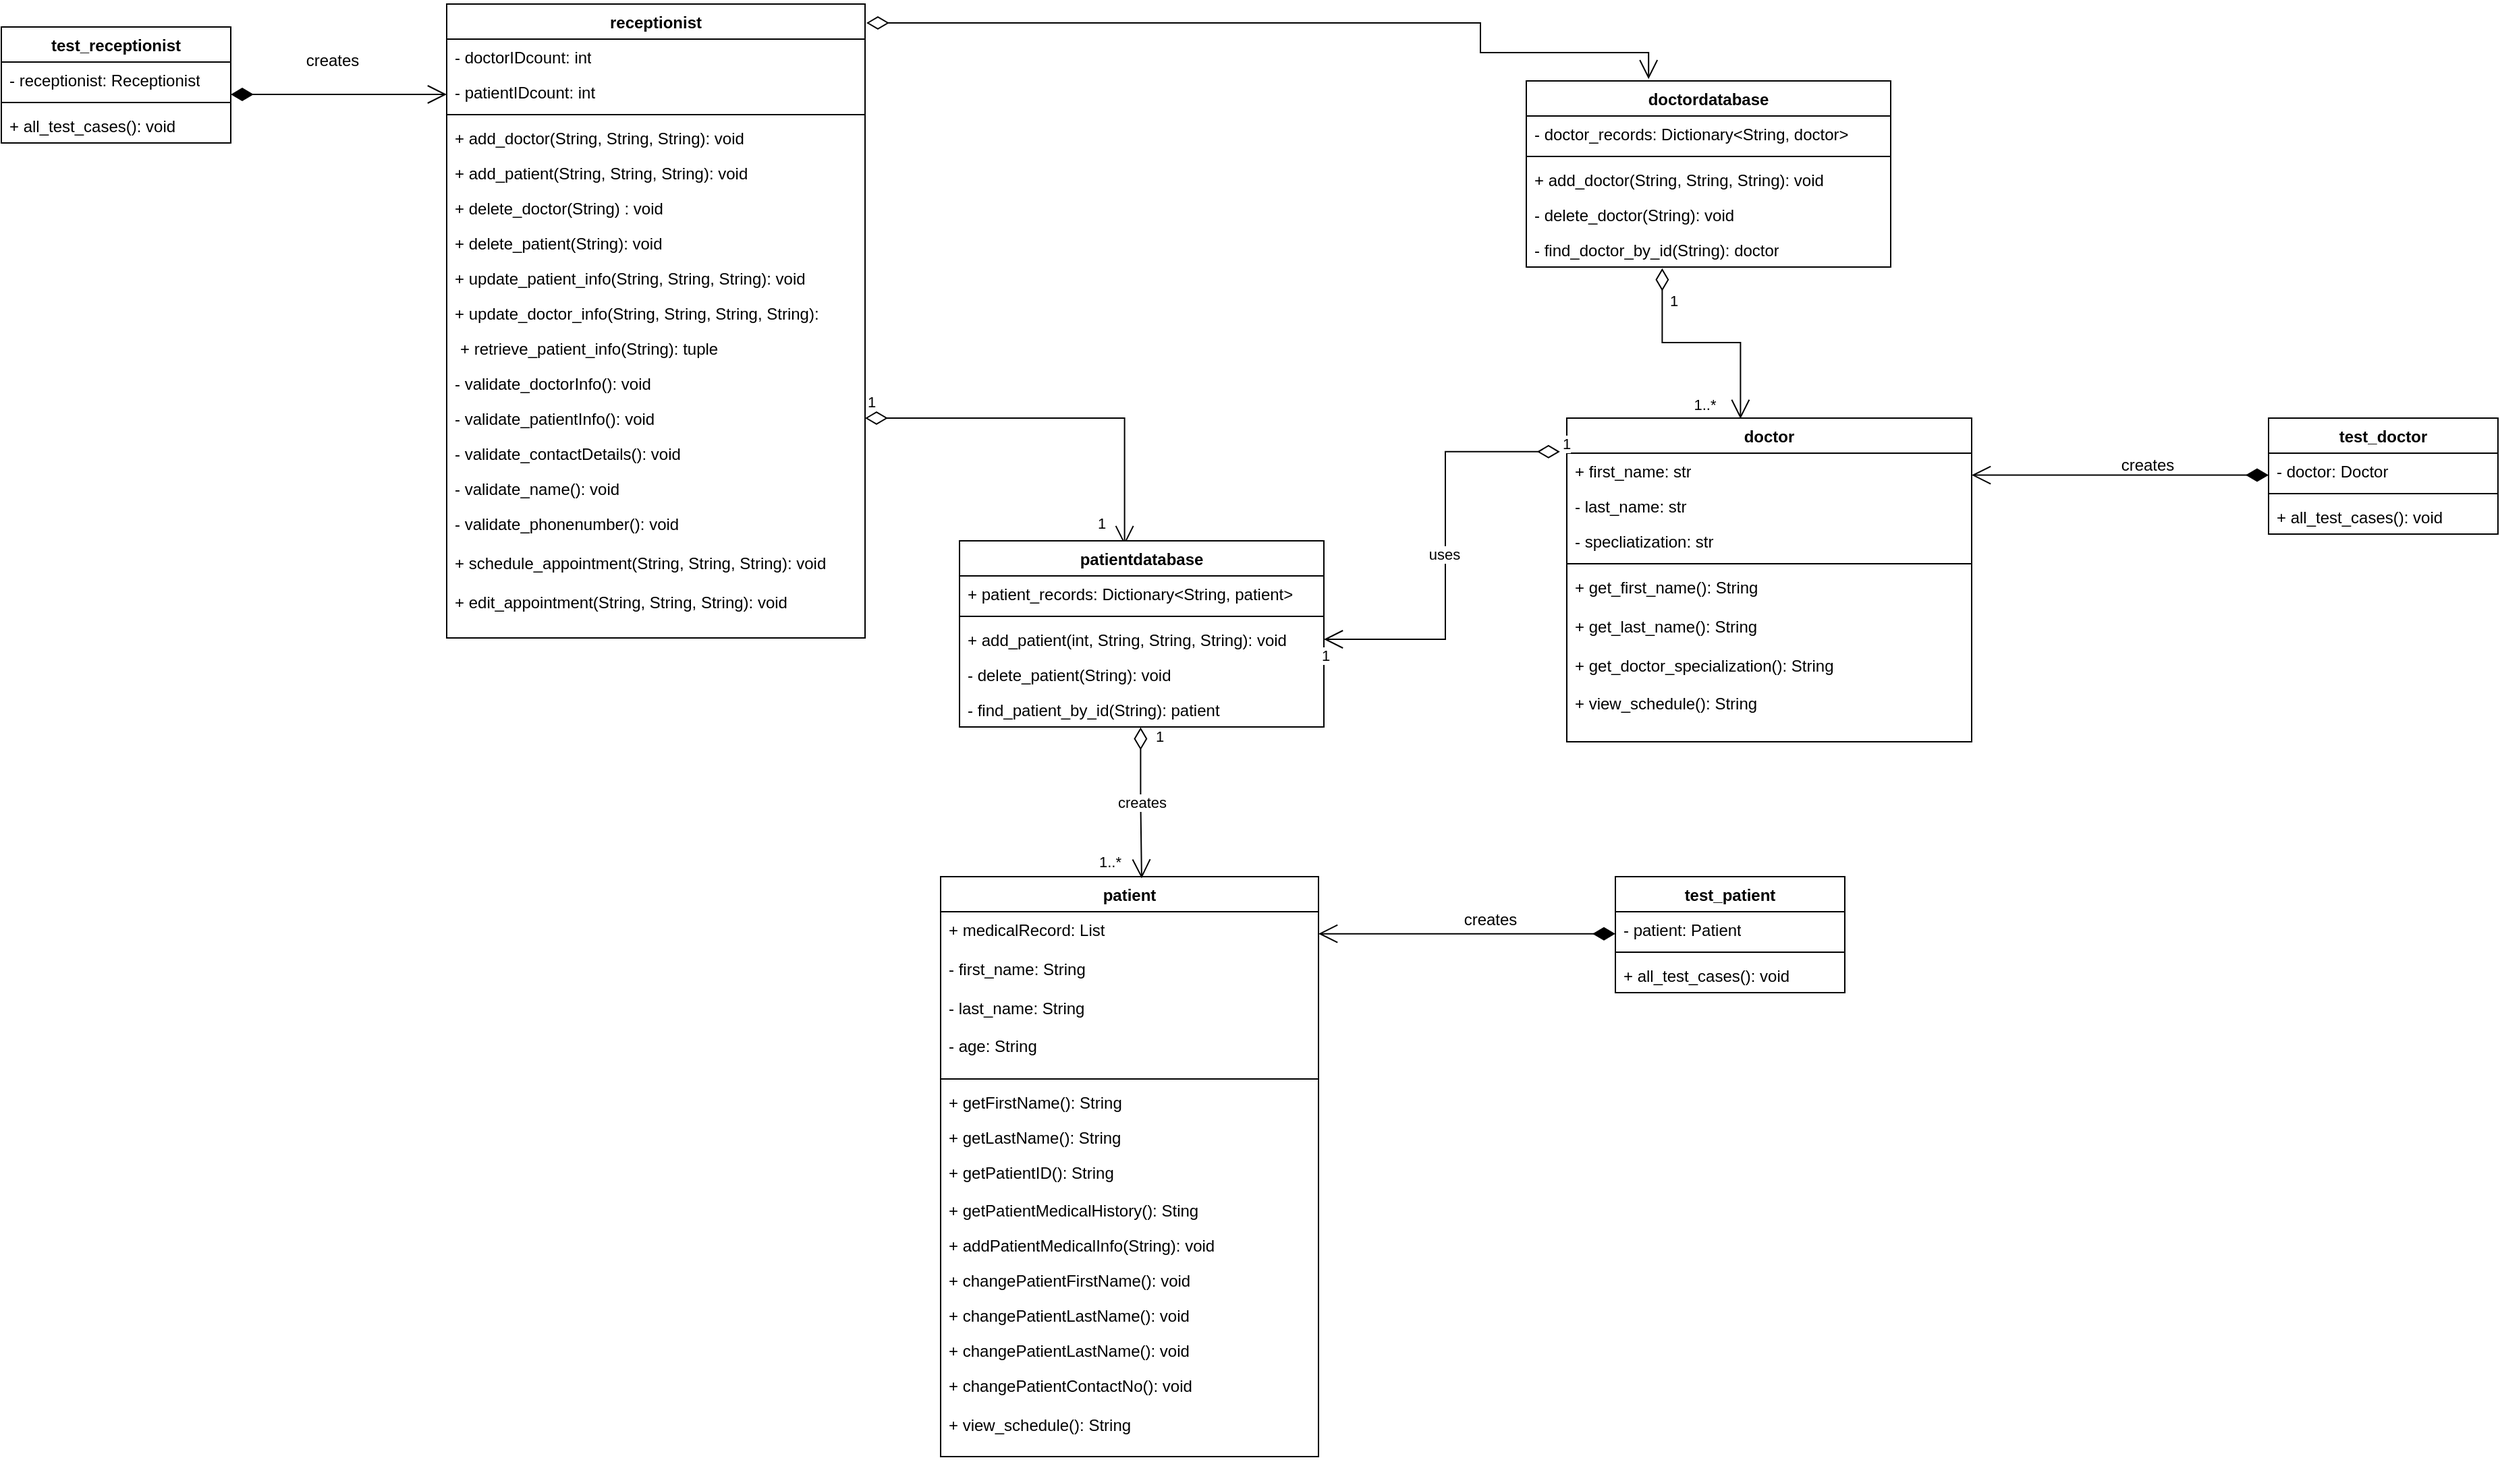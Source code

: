<mxfile version="27.0.9">
  <diagram name="Page-1" id="L9kJD7--zcq1lkAX0St9">
    <mxGraphModel dx="4384" dy="1497" grid="1" gridSize="10" guides="1" tooltips="1" connect="1" arrows="1" fold="1" page="1" pageScale="1" pageWidth="827" pageHeight="1169" math="0" shadow="0">
      <root>
        <mxCell id="0" />
        <mxCell id="1" parent="0" />
        <mxCell id="H0q9jBXqO-1l2zZ2MF_L-1" value="patient" style="swimlane;fontStyle=1;align=center;verticalAlign=top;childLayout=stackLayout;horizontal=1;startSize=26;horizontalStack=0;resizeParent=1;resizeParentMax=0;resizeLast=0;collapsible=1;marginBottom=0;whiteSpace=wrap;html=1;" parent="1" vertex="1">
          <mxGeometry x="296" y="670" width="280" height="430" as="geometry">
            <mxRectangle x="20" y="490" width="80" height="30" as="alternateBounds" />
          </mxGeometry>
        </mxCell>
        <mxCell id="H0q9jBXqO-1l2zZ2MF_L-2" value="+ medicalRecord: List&lt;div&gt;&lt;br&gt;&lt;div&gt;- first_name: String&lt;/div&gt;&lt;div&gt;&lt;br&gt;&lt;/div&gt;&lt;div&gt;- last_name: String&lt;/div&gt;&lt;div&gt;&lt;br&gt;&lt;/div&gt;&lt;div&gt;- age: String&lt;/div&gt;&lt;div&gt;&lt;br&gt;&lt;/div&gt;&lt;div&gt;- patient_ID: String&lt;/div&gt;&lt;/div&gt;" style="text;strokeColor=none;fillColor=none;align=left;verticalAlign=top;spacingLeft=4;spacingRight=4;overflow=hidden;rotatable=0;points=[[0,0.5],[1,0.5]];portConstraint=eastwest;whiteSpace=wrap;html=1;" parent="H0q9jBXqO-1l2zZ2MF_L-1" vertex="1">
          <mxGeometry y="26" width="280" height="120" as="geometry" />
        </mxCell>
        <mxCell id="H0q9jBXqO-1l2zZ2MF_L-3" value="" style="line;strokeWidth=1;fillColor=none;align=left;verticalAlign=middle;spacingTop=-1;spacingLeft=3;spacingRight=3;rotatable=0;labelPosition=right;points=[];portConstraint=eastwest;strokeColor=inherit;" parent="H0q9jBXqO-1l2zZ2MF_L-1" vertex="1">
          <mxGeometry y="146" width="280" height="8" as="geometry" />
        </mxCell>
        <mxCell id="H0q9jBXqO-1l2zZ2MF_L-4" value="+ getFirstName(): String" style="text;strokeColor=none;fillColor=none;align=left;verticalAlign=top;spacingLeft=4;spacingRight=4;overflow=hidden;rotatable=0;points=[[0,0.5],[1,0.5]];portConstraint=eastwest;whiteSpace=wrap;html=1;" parent="H0q9jBXqO-1l2zZ2MF_L-1" vertex="1">
          <mxGeometry y="154" width="280" height="26" as="geometry" />
        </mxCell>
        <mxCell id="H0q9jBXqO-1l2zZ2MF_L-5" value="+ getLastName(): String&lt;div&gt;&lt;br&gt;&lt;/div&gt;" style="text;strokeColor=none;fillColor=none;align=left;verticalAlign=top;spacingLeft=4;spacingRight=4;overflow=hidden;rotatable=0;points=[[0,0.5],[1,0.5]];portConstraint=eastwest;whiteSpace=wrap;html=1;" parent="H0q9jBXqO-1l2zZ2MF_L-1" vertex="1">
          <mxGeometry y="180" width="280" height="26" as="geometry" />
        </mxCell>
        <mxCell id="H0q9jBXqO-1l2zZ2MF_L-7" value="+ getPatientID(): String&lt;div&gt;&lt;br&gt;&lt;/div&gt;" style="text;strokeColor=none;fillColor=none;align=left;verticalAlign=top;spacingLeft=4;spacingRight=4;overflow=hidden;rotatable=0;points=[[0,0.5],[1,0.5]];portConstraint=eastwest;whiteSpace=wrap;html=1;" parent="H0q9jBXqO-1l2zZ2MF_L-1" vertex="1">
          <mxGeometry y="206" width="280" height="28" as="geometry" />
        </mxCell>
        <mxCell id="H0q9jBXqO-1l2zZ2MF_L-8" value="+ getPatientMedicalHistory(): Sting" style="text;strokeColor=none;fillColor=none;align=left;verticalAlign=top;spacingLeft=4;spacingRight=4;overflow=hidden;rotatable=0;points=[[0,0.5],[1,0.5]];portConstraint=eastwest;whiteSpace=wrap;html=1;" parent="H0q9jBXqO-1l2zZ2MF_L-1" vertex="1">
          <mxGeometry y="234" width="280" height="26" as="geometry" />
        </mxCell>
        <mxCell id="H0q9jBXqO-1l2zZ2MF_L-11" value="+ addPatientMedicalInfo(String): void" style="text;strokeColor=none;fillColor=none;align=left;verticalAlign=top;spacingLeft=4;spacingRight=4;overflow=hidden;rotatable=0;points=[[0,0.5],[1,0.5]];portConstraint=eastwest;whiteSpace=wrap;html=1;" parent="H0q9jBXqO-1l2zZ2MF_L-1" vertex="1">
          <mxGeometry y="260" width="280" height="26" as="geometry" />
        </mxCell>
        <mxCell id="H0q9jBXqO-1l2zZ2MF_L-12" value="+ changePatientFirstName(): void" style="text;strokeColor=none;fillColor=none;align=left;verticalAlign=top;spacingLeft=4;spacingRight=4;overflow=hidden;rotatable=0;points=[[0,0.5],[1,0.5]];portConstraint=eastwest;whiteSpace=wrap;html=1;" parent="H0q9jBXqO-1l2zZ2MF_L-1" vertex="1">
          <mxGeometry y="286" width="280" height="26" as="geometry" />
        </mxCell>
        <mxCell id="H0q9jBXqO-1l2zZ2MF_L-13" value="+ changePatientLastName(): void" style="text;strokeColor=none;fillColor=none;align=left;verticalAlign=top;spacingLeft=4;spacingRight=4;overflow=hidden;rotatable=0;points=[[0,0.5],[1,0.5]];portConstraint=eastwest;whiteSpace=wrap;html=1;" parent="H0q9jBXqO-1l2zZ2MF_L-1" vertex="1">
          <mxGeometry y="312" width="280" height="26" as="geometry" />
        </mxCell>
        <mxCell id="H0q9jBXqO-1l2zZ2MF_L-14" value="+ changePatientLastName(): void" style="text;strokeColor=none;fillColor=none;align=left;verticalAlign=top;spacingLeft=4;spacingRight=4;overflow=hidden;rotatable=0;points=[[0,0.5],[1,0.5]];portConstraint=eastwest;whiteSpace=wrap;html=1;" parent="H0q9jBXqO-1l2zZ2MF_L-1" vertex="1">
          <mxGeometry y="338" width="280" height="26" as="geometry" />
        </mxCell>
        <mxCell id="H0q9jBXqO-1l2zZ2MF_L-15" value="+ changePatientContactNo(): void&lt;div&gt;&lt;br&gt;&lt;/div&gt;&lt;div&gt;+ view_schedule(): String&lt;/div&gt;" style="text;strokeColor=none;fillColor=none;align=left;verticalAlign=top;spacingLeft=4;spacingRight=4;overflow=hidden;rotatable=0;points=[[0,0.5],[1,0.5]];portConstraint=eastwest;whiteSpace=wrap;html=1;" parent="H0q9jBXqO-1l2zZ2MF_L-1" vertex="1">
          <mxGeometry y="364" width="280" height="66" as="geometry" />
        </mxCell>
        <mxCell id="2UD2W3Oq5AR3Zzis6e2d-1" value="doctor" style="swimlane;fontStyle=1;align=center;verticalAlign=top;childLayout=stackLayout;horizontal=1;startSize=26;horizontalStack=0;resizeParent=1;resizeParentMax=0;resizeLast=0;collapsible=1;marginBottom=0;whiteSpace=wrap;html=1;" parent="1" vertex="1">
          <mxGeometry x="760" y="330" width="300" height="240" as="geometry">
            <mxRectangle x="540" y="600" width="80" height="30" as="alternateBounds" />
          </mxGeometry>
        </mxCell>
        <mxCell id="2UD2W3Oq5AR3Zzis6e2d-2" value="+ first_name: str" style="text;strokeColor=none;fillColor=none;align=left;verticalAlign=top;spacingLeft=4;spacingRight=4;overflow=hidden;rotatable=0;points=[[0,0.5],[1,0.5]];portConstraint=eastwest;whiteSpace=wrap;html=1;" parent="2UD2W3Oq5AR3Zzis6e2d-1" vertex="1">
          <mxGeometry y="26" width="300" height="26" as="geometry" />
        </mxCell>
        <mxCell id="anmmAAFcugohERS7YXTn-13" value="- last_name: str" style="text;strokeColor=none;fillColor=none;align=left;verticalAlign=top;spacingLeft=4;spacingRight=4;overflow=hidden;rotatable=0;points=[[0,0.5],[1,0.5]];portConstraint=eastwest;whiteSpace=wrap;html=1;" parent="2UD2W3Oq5AR3Zzis6e2d-1" vertex="1">
          <mxGeometry y="52" width="300" height="26" as="geometry" />
        </mxCell>
        <mxCell id="anmmAAFcugohERS7YXTn-14" value="- specliatization: str" style="text;strokeColor=none;fillColor=none;align=left;verticalAlign=top;spacingLeft=4;spacingRight=4;overflow=hidden;rotatable=0;points=[[0,0.5],[1,0.5]];portConstraint=eastwest;whiteSpace=wrap;html=1;" parent="2UD2W3Oq5AR3Zzis6e2d-1" vertex="1">
          <mxGeometry y="78" width="300" height="26" as="geometry" />
        </mxCell>
        <mxCell id="2UD2W3Oq5AR3Zzis6e2d-3" value="" style="line;strokeWidth=1;fillColor=none;align=left;verticalAlign=middle;spacingTop=-1;spacingLeft=3;spacingRight=3;rotatable=0;labelPosition=right;points=[];portConstraint=eastwest;strokeColor=inherit;" parent="2UD2W3Oq5AR3Zzis6e2d-1" vertex="1">
          <mxGeometry y="104" width="300" height="8" as="geometry" />
        </mxCell>
        <mxCell id="2UD2W3Oq5AR3Zzis6e2d-4" value="+ get_first_name(): String&lt;div&gt;&lt;br&gt;&lt;div&gt;+ get_last_name(): String&lt;/div&gt;&lt;div&gt;&lt;br&gt;&lt;/div&gt;&lt;div&gt;+ get_doctor_specialization(): String&lt;/div&gt;&lt;div&gt;&lt;br&gt;&lt;/div&gt;&lt;/div&gt;&lt;div&gt;+ view_schedule(): String&lt;/div&gt;" style="text;strokeColor=none;fillColor=none;align=left;verticalAlign=top;spacingLeft=4;spacingRight=4;overflow=hidden;rotatable=0;points=[[0,0.5],[1,0.5]];portConstraint=eastwest;whiteSpace=wrap;html=1;" parent="2UD2W3Oq5AR3Zzis6e2d-1" vertex="1">
          <mxGeometry y="112" width="300" height="128" as="geometry" />
        </mxCell>
        <mxCell id="anmmAAFcugohERS7YXTn-16" value="" style="endArrow=open;html=1;endSize=12;startArrow=diamondThin;startSize=14;startFill=0;edgeStyle=orthogonalEdgeStyle;align=left;verticalAlign=bottom;rounded=0;entryX=0.48;entryY=-0.01;entryDx=0;entryDy=0;entryPerimeter=0;" parent="1" edge="1">
          <mxGeometry x="-0.939" y="7" relative="1" as="geometry">
            <mxPoint x="241" y="37" as="sourcePoint" />
            <mxPoint x="820.6" y="78.62" as="targetPoint" />
            <Array as="points">
              <mxPoint x="696" y="37" />
              <mxPoint x="696" y="59" />
            </Array>
            <mxPoint as="offset" />
          </mxGeometry>
        </mxCell>
        <mxCell id="anmmAAFcugohERS7YXTn-19" value="receptionist" style="swimlane;fontStyle=1;align=center;verticalAlign=top;childLayout=stackLayout;horizontal=1;startSize=26;horizontalStack=0;resizeParent=1;resizeParentMax=0;resizeLast=0;collapsible=1;marginBottom=0;whiteSpace=wrap;html=1;" parent="1" vertex="1">
          <mxGeometry x="-70" y="23" width="310" height="470" as="geometry" />
        </mxCell>
        <mxCell id="anmmAAFcugohERS7YXTn-35" value="- doctorIDcount: int" style="text;strokeColor=none;fillColor=none;align=left;verticalAlign=top;spacingLeft=4;spacingRight=4;overflow=hidden;rotatable=0;points=[[0,0.5],[1,0.5]];portConstraint=eastwest;whiteSpace=wrap;html=1;" parent="anmmAAFcugohERS7YXTn-19" vertex="1">
          <mxGeometry y="26" width="310" height="26" as="geometry" />
        </mxCell>
        <mxCell id="anmmAAFcugohERS7YXTn-36" value="- patientIDcount: int" style="text;strokeColor=none;fillColor=none;align=left;verticalAlign=top;spacingLeft=4;spacingRight=4;overflow=hidden;rotatable=0;points=[[0,0.5],[1,0.5]];portConstraint=eastwest;whiteSpace=wrap;html=1;" parent="anmmAAFcugohERS7YXTn-19" vertex="1">
          <mxGeometry y="52" width="310" height="26" as="geometry" />
        </mxCell>
        <mxCell id="anmmAAFcugohERS7YXTn-21" value="" style="line;strokeWidth=1;fillColor=none;align=left;verticalAlign=middle;spacingTop=-1;spacingLeft=3;spacingRight=3;rotatable=0;labelPosition=right;points=[];portConstraint=eastwest;strokeColor=inherit;" parent="anmmAAFcugohERS7YXTn-19" vertex="1">
          <mxGeometry y="78" width="310" height="8" as="geometry" />
        </mxCell>
        <mxCell id="anmmAAFcugohERS7YXTn-23" value="+ add_doctor(String, String, String): void" style="text;strokeColor=none;fillColor=none;align=left;verticalAlign=top;spacingLeft=4;spacingRight=4;overflow=hidden;rotatable=0;points=[[0,0.5],[1,0.5]];portConstraint=eastwest;whiteSpace=wrap;html=1;" parent="anmmAAFcugohERS7YXTn-19" vertex="1">
          <mxGeometry y="86" width="310" height="26" as="geometry" />
        </mxCell>
        <mxCell id="anmmAAFcugohERS7YXTn-24" value="+ add_patient(String, String, String): void" style="text;strokeColor=none;fillColor=none;align=left;verticalAlign=top;spacingLeft=4;spacingRight=4;overflow=hidden;rotatable=0;points=[[0,0.5],[1,0.5]];portConstraint=eastwest;whiteSpace=wrap;html=1;" parent="anmmAAFcugohERS7YXTn-19" vertex="1">
          <mxGeometry y="112" width="310" height="26" as="geometry" />
        </mxCell>
        <mxCell id="anmmAAFcugohERS7YXTn-25" value="+ delete_doctor(String) : void" style="text;strokeColor=none;fillColor=none;align=left;verticalAlign=top;spacingLeft=4;spacingRight=4;overflow=hidden;rotatable=0;points=[[0,0.5],[1,0.5]];portConstraint=eastwest;whiteSpace=wrap;html=1;" parent="anmmAAFcugohERS7YXTn-19" vertex="1">
          <mxGeometry y="138" width="310" height="26" as="geometry" />
        </mxCell>
        <mxCell id="anmmAAFcugohERS7YXTn-26" value="+ delete_patient(String): void" style="text;strokeColor=none;fillColor=none;align=left;verticalAlign=top;spacingLeft=4;spacingRight=4;overflow=hidden;rotatable=0;points=[[0,0.5],[1,0.5]];portConstraint=eastwest;whiteSpace=wrap;html=1;" parent="anmmAAFcugohERS7YXTn-19" vertex="1">
          <mxGeometry y="164" width="310" height="26" as="geometry" />
        </mxCell>
        <mxCell id="anmmAAFcugohERS7YXTn-27" value="+ update_patient_info(String, String, String): void" style="text;strokeColor=none;fillColor=none;align=left;verticalAlign=top;spacingLeft=4;spacingRight=4;overflow=hidden;rotatable=0;points=[[0,0.5],[1,0.5]];portConstraint=eastwest;whiteSpace=wrap;html=1;" parent="anmmAAFcugohERS7YXTn-19" vertex="1">
          <mxGeometry y="190" width="310" height="26" as="geometry" />
        </mxCell>
        <mxCell id="anmmAAFcugohERS7YXTn-28" value="+ update_doctor_info(String, String, String, String):" style="text;strokeColor=none;fillColor=none;align=left;verticalAlign=top;spacingLeft=4;spacingRight=4;overflow=hidden;rotatable=0;points=[[0,0.5],[1,0.5]];portConstraint=eastwest;whiteSpace=wrap;html=1;" parent="anmmAAFcugohERS7YXTn-19" vertex="1">
          <mxGeometry y="216" width="310" height="26" as="geometry" />
        </mxCell>
        <mxCell id="anmmAAFcugohERS7YXTn-34" value="&lt;p style=&quot;margin: 0px 0px 0px 4px;&quot;&gt;&lt;/p&gt;&lt;p style=&quot;margin: 0px 0px 0px 4px;&quot;&gt;&lt;span style=&quot;background-color: transparent; color: light-dark(rgb(0, 0, 0), rgb(255, 255, 255));&quot;&gt;+ retrieve_patient_info(String): tuple&lt;/span&gt;&lt;/p&gt;" style="text;strokeColor=none;fillColor=none;align=left;verticalAlign=top;spacingLeft=4;spacingRight=4;overflow=hidden;rotatable=0;points=[[0,0.5],[1,0.5]];portConstraint=eastwest;whiteSpace=wrap;html=1;" parent="anmmAAFcugohERS7YXTn-19" vertex="1">
          <mxGeometry y="242" width="310" height="26" as="geometry" />
        </mxCell>
        <mxCell id="anmmAAFcugohERS7YXTn-29" value="- validate_doctorInfo(): void" style="text;strokeColor=none;fillColor=none;align=left;verticalAlign=top;spacingLeft=4;spacingRight=4;overflow=hidden;rotatable=0;points=[[0,0.5],[1,0.5]];portConstraint=eastwest;whiteSpace=wrap;html=1;" parent="anmmAAFcugohERS7YXTn-19" vertex="1">
          <mxGeometry y="268" width="310" height="26" as="geometry" />
        </mxCell>
        <mxCell id="anmmAAFcugohERS7YXTn-30" value="&lt;div&gt;- validate_patientInfo(): void&lt;/div&gt;" style="text;strokeColor=none;fillColor=none;align=left;verticalAlign=top;spacingLeft=4;spacingRight=4;overflow=hidden;rotatable=0;points=[[0,0.5],[1,0.5]];portConstraint=eastwest;whiteSpace=wrap;html=1;" parent="anmmAAFcugohERS7YXTn-19" vertex="1">
          <mxGeometry y="294" width="310" height="26" as="geometry" />
        </mxCell>
        <mxCell id="anmmAAFcugohERS7YXTn-31" value="- validate_contactDetails(): void" style="text;strokeColor=none;fillColor=none;align=left;verticalAlign=top;spacingLeft=4;spacingRight=4;overflow=hidden;rotatable=0;points=[[0,0.5],[1,0.5]];portConstraint=eastwest;whiteSpace=wrap;html=1;" parent="anmmAAFcugohERS7YXTn-19" vertex="1">
          <mxGeometry y="320" width="310" height="26" as="geometry" />
        </mxCell>
        <mxCell id="anmmAAFcugohERS7YXTn-32" value="- validate_name(): void" style="text;strokeColor=none;fillColor=none;align=left;verticalAlign=top;spacingLeft=4;spacingRight=4;overflow=hidden;rotatable=0;points=[[0,0.5],[1,0.5]];portConstraint=eastwest;whiteSpace=wrap;html=1;" parent="anmmAAFcugohERS7YXTn-19" vertex="1">
          <mxGeometry y="346" width="310" height="26" as="geometry" />
        </mxCell>
        <mxCell id="anmmAAFcugohERS7YXTn-33" value="- validate_phonenumber(): void&lt;div&gt;&lt;br&gt;&lt;div&gt;+ schedule_appointment(String, String, String): void&lt;/div&gt;&lt;div&gt;&lt;br&gt;&lt;/div&gt;&lt;div&gt;+ edit_appointment(String, String, String): void&lt;/div&gt;&lt;/div&gt;" style="text;strokeColor=none;fillColor=none;align=left;verticalAlign=top;spacingLeft=4;spacingRight=4;overflow=hidden;rotatable=0;points=[[0,0.5],[1,0.5]];portConstraint=eastwest;whiteSpace=wrap;html=1;" parent="anmmAAFcugohERS7YXTn-19" vertex="1">
          <mxGeometry y="372" width="310" height="98" as="geometry" />
        </mxCell>
        <mxCell id="anmmAAFcugohERS7YXTn-38" value="creates" style="endArrow=open;html=1;endSize=12;startArrow=diamondThin;startSize=14;startFill=0;edgeStyle=orthogonalEdgeStyle;rounded=0;entryX=0.532;entryY=0.003;entryDx=0;entryDy=0;entryPerimeter=0;exitX=0.497;exitY=1.008;exitDx=0;exitDy=0;exitPerimeter=0;" parent="1" source="anmmAAFcugohERS7YXTn-59" target="H0q9jBXqO-1l2zZ2MF_L-1" edge="1">
          <mxGeometry relative="1" as="geometry">
            <mxPoint x="850" y="570" as="sourcePoint" />
            <mxPoint x="1560" y="496.04" as="targetPoint" />
          </mxGeometry>
        </mxCell>
        <mxCell id="anmmAAFcugohERS7YXTn-40" value="1..*" style="edgeLabel;resizable=0;html=1;align=right;verticalAlign=top;" parent="anmmAAFcugohERS7YXTn-38" connectable="0" vertex="1">
          <mxGeometry x="1" relative="1" as="geometry">
            <mxPoint x="-14" y="-25" as="offset" />
          </mxGeometry>
        </mxCell>
        <mxCell id="anmmAAFcugohERS7YXTn-44" value="1" style="edgeLabel;html=1;align=center;verticalAlign=middle;resizable=0;points=[];" parent="anmmAAFcugohERS7YXTn-38" vertex="1" connectable="0">
          <mxGeometry x="-0.928" y="-5" relative="1" as="geometry">
            <mxPoint x="19" y="3" as="offset" />
          </mxGeometry>
        </mxCell>
        <mxCell id="anmmAAFcugohERS7YXTn-42" value="1" style="endArrow=open;html=1;endSize=12;startArrow=diamondThin;startSize=14;startFill=0;edgeStyle=orthogonalEdgeStyle;align=left;verticalAlign=bottom;rounded=0;entryX=0.453;entryY=0.022;entryDx=0;entryDy=0;entryPerimeter=0;" parent="1" source="anmmAAFcugohERS7YXTn-30" target="anmmAAFcugohERS7YXTn-55" edge="1">
          <mxGeometry x="-1" y="3" relative="1" as="geometry">
            <mxPoint x="332.0" y="330.0" as="sourcePoint" />
            <mxPoint x="636.2" y="397.556" as="targetPoint" />
            <mxPoint as="offset" />
          </mxGeometry>
        </mxCell>
        <mxCell id="anmmAAFcugohERS7YXTn-43" value="1" style="edgeLabel;html=1;align=center;verticalAlign=middle;resizable=0;points=[];" parent="anmmAAFcugohERS7YXTn-42" vertex="1" connectable="0">
          <mxGeometry x="0.898" relative="1" as="geometry">
            <mxPoint x="-18" y="-1" as="offset" />
          </mxGeometry>
        </mxCell>
        <mxCell id="anmmAAFcugohERS7YXTn-55" value="patientdatabase" style="swimlane;fontStyle=1;align=center;verticalAlign=top;childLayout=stackLayout;horizontal=1;startSize=26;horizontalStack=0;resizeParent=1;resizeParentMax=0;resizeLast=0;collapsible=1;marginBottom=0;whiteSpace=wrap;html=1;" parent="1" vertex="1">
          <mxGeometry x="310" y="421" width="270" height="138" as="geometry">
            <mxRectangle x="540" y="600" width="80" height="30" as="alternateBounds" />
          </mxGeometry>
        </mxCell>
        <mxCell id="anmmAAFcugohERS7YXTn-56" value="+ patient_records: Dictionary&amp;lt;String, patient&amp;gt;" style="text;strokeColor=none;fillColor=none;align=left;verticalAlign=top;spacingLeft=4;spacingRight=4;overflow=hidden;rotatable=0;points=[[0,0.5],[1,0.5]];portConstraint=eastwest;whiteSpace=wrap;html=1;" parent="anmmAAFcugohERS7YXTn-55" vertex="1">
          <mxGeometry y="26" width="270" height="26" as="geometry" />
        </mxCell>
        <mxCell id="anmmAAFcugohERS7YXTn-61" value="" style="line;strokeWidth=1;fillColor=none;align=left;verticalAlign=middle;spacingTop=-1;spacingLeft=3;spacingRight=3;rotatable=0;labelPosition=right;points=[];portConstraint=eastwest;strokeColor=inherit;" parent="anmmAAFcugohERS7YXTn-55" vertex="1">
          <mxGeometry y="52" width="270" height="8" as="geometry" />
        </mxCell>
        <mxCell id="anmmAAFcugohERS7YXTn-62" value="+ add_patient(int, String, String, String): void" style="text;strokeColor=none;fillColor=none;align=left;verticalAlign=top;spacingLeft=4;spacingRight=4;overflow=hidden;rotatable=0;points=[[0,0.5],[1,0.5]];portConstraint=eastwest;whiteSpace=wrap;html=1;" parent="anmmAAFcugohERS7YXTn-55" vertex="1">
          <mxGeometry y="60" width="270" height="26" as="geometry" />
        </mxCell>
        <mxCell id="anmmAAFcugohERS7YXTn-60" value="- delete_patient(String): void" style="text;strokeColor=none;fillColor=none;align=left;verticalAlign=top;spacingLeft=4;spacingRight=4;overflow=hidden;rotatable=0;points=[[0,0.5],[1,0.5]];portConstraint=eastwest;whiteSpace=wrap;html=1;" parent="anmmAAFcugohERS7YXTn-55" vertex="1">
          <mxGeometry y="86" width="270" height="26" as="geometry" />
        </mxCell>
        <mxCell id="anmmAAFcugohERS7YXTn-59" value="- find_patient_by_id(String): patient" style="text;strokeColor=none;fillColor=none;align=left;verticalAlign=top;spacingLeft=4;spacingRight=4;overflow=hidden;rotatable=0;points=[[0,0.5],[1,0.5]];portConstraint=eastwest;whiteSpace=wrap;html=1;" parent="anmmAAFcugohERS7YXTn-55" vertex="1">
          <mxGeometry y="112" width="270" height="26" as="geometry" />
        </mxCell>
        <mxCell id="anmmAAFcugohERS7YXTn-63" value="doctordatabase" style="swimlane;fontStyle=1;align=center;verticalAlign=top;childLayout=stackLayout;horizontal=1;startSize=26;horizontalStack=0;resizeParent=1;resizeParentMax=0;resizeLast=0;collapsible=1;marginBottom=0;whiteSpace=wrap;html=1;" parent="1" vertex="1">
          <mxGeometry x="730" y="80" width="270" height="138" as="geometry">
            <mxRectangle x="540" y="600" width="80" height="30" as="alternateBounds" />
          </mxGeometry>
        </mxCell>
        <mxCell id="anmmAAFcugohERS7YXTn-64" value="- doctor_records: Dictionary&amp;lt;String, doctor&amp;gt;" style="text;strokeColor=none;fillColor=none;align=left;verticalAlign=top;spacingLeft=4;spacingRight=4;overflow=hidden;rotatable=0;points=[[0,0.5],[1,0.5]];portConstraint=eastwest;whiteSpace=wrap;html=1;" parent="anmmAAFcugohERS7YXTn-63" vertex="1">
          <mxGeometry y="26" width="270" height="26" as="geometry" />
        </mxCell>
        <mxCell id="anmmAAFcugohERS7YXTn-65" value="" style="line;strokeWidth=1;fillColor=none;align=left;verticalAlign=middle;spacingTop=-1;spacingLeft=3;spacingRight=3;rotatable=0;labelPosition=right;points=[];portConstraint=eastwest;strokeColor=inherit;" parent="anmmAAFcugohERS7YXTn-63" vertex="1">
          <mxGeometry y="52" width="270" height="8" as="geometry" />
        </mxCell>
        <mxCell id="anmmAAFcugohERS7YXTn-66" value="+ add_doctor(String, String, String): void" style="text;strokeColor=none;fillColor=none;align=left;verticalAlign=top;spacingLeft=4;spacingRight=4;overflow=hidden;rotatable=0;points=[[0,0.5],[1,0.5]];portConstraint=eastwest;whiteSpace=wrap;html=1;" parent="anmmAAFcugohERS7YXTn-63" vertex="1">
          <mxGeometry y="60" width="270" height="26" as="geometry" />
        </mxCell>
        <mxCell id="anmmAAFcugohERS7YXTn-67" value="- delete_doctor(String): void" style="text;strokeColor=none;fillColor=none;align=left;verticalAlign=top;spacingLeft=4;spacingRight=4;overflow=hidden;rotatable=0;points=[[0,0.5],[1,0.5]];portConstraint=eastwest;whiteSpace=wrap;html=1;" parent="anmmAAFcugohERS7YXTn-63" vertex="1">
          <mxGeometry y="86" width="270" height="26" as="geometry" />
        </mxCell>
        <mxCell id="anmmAAFcugohERS7YXTn-68" value="- find_doctor_by_id(String): doctor" style="text;strokeColor=none;fillColor=none;align=left;verticalAlign=top;spacingLeft=4;spacingRight=4;overflow=hidden;rotatable=0;points=[[0,0.5],[1,0.5]];portConstraint=eastwest;whiteSpace=wrap;html=1;" parent="anmmAAFcugohERS7YXTn-63" vertex="1">
          <mxGeometry y="112" width="270" height="26" as="geometry" />
        </mxCell>
        <mxCell id="anmmAAFcugohERS7YXTn-69" value="" style="endArrow=open;html=1;endSize=12;startArrow=diamondThin;startSize=14;startFill=0;edgeStyle=orthogonalEdgeStyle;align=left;verticalAlign=bottom;rounded=0;exitX=0.373;exitY=1.035;exitDx=0;exitDy=0;exitPerimeter=0;entryX=0.429;entryY=0.002;entryDx=0;entryDy=0;entryPerimeter=0;" parent="1" source="anmmAAFcugohERS7YXTn-68" target="2UD2W3Oq5AR3Zzis6e2d-1" edge="1">
          <mxGeometry x="-1" y="3" relative="1" as="geometry">
            <mxPoint x="830.36" y="238.91" as="sourcePoint" />
            <mxPoint x="830" y="330" as="targetPoint" />
            <mxPoint as="offset" />
          </mxGeometry>
        </mxCell>
        <mxCell id="anmmAAFcugohERS7YXTn-70" value="1..*" style="edgeLabel;html=1;align=center;verticalAlign=middle;resizable=0;points=[];" parent="anmmAAFcugohERS7YXTn-69" vertex="1" connectable="0">
          <mxGeometry x="0.898" relative="1" as="geometry">
            <mxPoint x="-27" y="-2" as="offset" />
          </mxGeometry>
        </mxCell>
        <mxCell id="anmmAAFcugohERS7YXTn-71" value="1" style="edgeLabel;html=1;align=center;verticalAlign=middle;resizable=0;points=[];" parent="anmmAAFcugohERS7YXTn-69" vertex="1" connectable="0">
          <mxGeometry x="-0.688" y="1" relative="1" as="geometry">
            <mxPoint x="7" y="-3" as="offset" />
          </mxGeometry>
        </mxCell>
        <mxCell id="anmmAAFcugohERS7YXTn-74" value="1" style="endArrow=open;html=1;endSize=12;startArrow=diamondThin;startSize=14;startFill=0;edgeStyle=orthogonalEdgeStyle;align=left;verticalAlign=bottom;rounded=0;entryX=1;entryY=0.5;entryDx=0;entryDy=0;exitX=-0.017;exitY=-0.042;exitDx=0;exitDy=0;exitPerimeter=0;" parent="1" source="2UD2W3Oq5AR3Zzis6e2d-2" target="anmmAAFcugohERS7YXTn-62" edge="1">
          <mxGeometry x="-1" y="3" relative="1" as="geometry">
            <mxPoint x="430" y="340" as="sourcePoint" />
            <mxPoint x="622" y="434" as="targetPoint" />
            <mxPoint as="offset" />
          </mxGeometry>
        </mxCell>
        <mxCell id="anmmAAFcugohERS7YXTn-75" value="1" style="edgeLabel;html=1;align=center;verticalAlign=middle;resizable=0;points=[];" parent="anmmAAFcugohERS7YXTn-74" vertex="1" connectable="0">
          <mxGeometry x="0.898" relative="1" as="geometry">
            <mxPoint x="-15" y="12" as="offset" />
          </mxGeometry>
        </mxCell>
        <mxCell id="anmmAAFcugohERS7YXTn-76" value="uses" style="edgeLabel;html=1;align=center;verticalAlign=middle;resizable=0;points=[];" parent="anmmAAFcugohERS7YXTn-74" vertex="1" connectable="0">
          <mxGeometry x="0.027" y="-1" relative="1" as="geometry">
            <mxPoint as="offset" />
          </mxGeometry>
        </mxCell>
        <mxCell id="ys1YIjo4rIWg4VtWolYF-11" value="test_receptionist" style="swimlane;fontStyle=1;align=center;verticalAlign=top;childLayout=stackLayout;horizontal=1;startSize=26;horizontalStack=0;resizeParent=1;resizeParentMax=0;resizeLast=0;collapsible=1;marginBottom=0;whiteSpace=wrap;html=1;" vertex="1" parent="1">
          <mxGeometry x="-400" y="40" width="170" height="86" as="geometry" />
        </mxCell>
        <mxCell id="ys1YIjo4rIWg4VtWolYF-12" value="- receptionist: Receptionist" style="text;strokeColor=none;fillColor=none;align=left;verticalAlign=top;spacingLeft=4;spacingRight=4;overflow=hidden;rotatable=0;points=[[0,0.5],[1,0.5]];portConstraint=eastwest;whiteSpace=wrap;html=1;" vertex="1" parent="ys1YIjo4rIWg4VtWolYF-11">
          <mxGeometry y="26" width="170" height="26" as="geometry" />
        </mxCell>
        <mxCell id="ys1YIjo4rIWg4VtWolYF-13" value="" style="line;strokeWidth=1;fillColor=none;align=left;verticalAlign=middle;spacingTop=-1;spacingLeft=3;spacingRight=3;rotatable=0;labelPosition=right;points=[];portConstraint=eastwest;strokeColor=inherit;" vertex="1" parent="ys1YIjo4rIWg4VtWolYF-11">
          <mxGeometry y="52" width="170" height="8" as="geometry" />
        </mxCell>
        <mxCell id="ys1YIjo4rIWg4VtWolYF-14" value="+ all_test_cases(): void" style="text;strokeColor=none;fillColor=none;align=left;verticalAlign=top;spacingLeft=4;spacingRight=4;overflow=hidden;rotatable=0;points=[[0,0.5],[1,0.5]];portConstraint=eastwest;whiteSpace=wrap;html=1;" vertex="1" parent="ys1YIjo4rIWg4VtWolYF-11">
          <mxGeometry y="60" width="170" height="26" as="geometry" />
        </mxCell>
        <mxCell id="ys1YIjo4rIWg4VtWolYF-15" value="" style="endArrow=open;html=1;endSize=12;startArrow=diamondThin;startSize=14;startFill=1;edgeStyle=orthogonalEdgeStyle;align=left;verticalAlign=bottom;rounded=0;" edge="1" parent="1">
          <mxGeometry x="-1" y="3" relative="1" as="geometry">
            <mxPoint x="-230" y="90" as="sourcePoint" />
            <mxPoint x="-70" y="90" as="targetPoint" />
          </mxGeometry>
        </mxCell>
        <mxCell id="ys1YIjo4rIWg4VtWolYF-16" value="creates" style="text;html=1;align=center;verticalAlign=middle;resizable=0;points=[];autosize=1;strokeColor=none;fillColor=none;" vertex="1" parent="1">
          <mxGeometry x="-185" y="50" width="60" height="30" as="geometry" />
        </mxCell>
        <mxCell id="ys1YIjo4rIWg4VtWolYF-18" value="test_doctor" style="swimlane;fontStyle=1;align=center;verticalAlign=top;childLayout=stackLayout;horizontal=1;startSize=26;horizontalStack=0;resizeParent=1;resizeParentMax=0;resizeLast=0;collapsible=1;marginBottom=0;whiteSpace=wrap;html=1;" vertex="1" parent="1">
          <mxGeometry x="1280" y="330" width="170" height="86" as="geometry" />
        </mxCell>
        <mxCell id="ys1YIjo4rIWg4VtWolYF-19" value="- doctor: Doctor" style="text;strokeColor=none;fillColor=none;align=left;verticalAlign=top;spacingLeft=4;spacingRight=4;overflow=hidden;rotatable=0;points=[[0,0.5],[1,0.5]];portConstraint=eastwest;whiteSpace=wrap;html=1;" vertex="1" parent="ys1YIjo4rIWg4VtWolYF-18">
          <mxGeometry y="26" width="170" height="26" as="geometry" />
        </mxCell>
        <mxCell id="ys1YIjo4rIWg4VtWolYF-20" value="" style="line;strokeWidth=1;fillColor=none;align=left;verticalAlign=middle;spacingTop=-1;spacingLeft=3;spacingRight=3;rotatable=0;labelPosition=right;points=[];portConstraint=eastwest;strokeColor=inherit;" vertex="1" parent="ys1YIjo4rIWg4VtWolYF-18">
          <mxGeometry y="52" width="170" height="8" as="geometry" />
        </mxCell>
        <mxCell id="ys1YIjo4rIWg4VtWolYF-21" value="+ all_test_cases(): void" style="text;strokeColor=none;fillColor=none;align=left;verticalAlign=top;spacingLeft=4;spacingRight=4;overflow=hidden;rotatable=0;points=[[0,0.5],[1,0.5]];portConstraint=eastwest;whiteSpace=wrap;html=1;" vertex="1" parent="ys1YIjo4rIWg4VtWolYF-18">
          <mxGeometry y="60" width="170" height="26" as="geometry" />
        </mxCell>
        <mxCell id="ys1YIjo4rIWg4VtWolYF-22" value="" style="endArrow=open;html=1;endSize=12;startArrow=diamondThin;startSize=14;startFill=1;edgeStyle=orthogonalEdgeStyle;align=left;verticalAlign=bottom;rounded=0;" edge="1" parent="1">
          <mxGeometry x="-1" y="3" relative="1" as="geometry">
            <mxPoint x="1280" y="372.29" as="sourcePoint" />
            <mxPoint x="1060" y="372.29" as="targetPoint" />
          </mxGeometry>
        </mxCell>
        <mxCell id="ys1YIjo4rIWg4VtWolYF-23" value="creates" style="text;html=1;align=center;verticalAlign=middle;resizable=0;points=[];autosize=1;strokeColor=none;fillColor=none;" vertex="1" parent="1">
          <mxGeometry x="1160" y="350" width="60" height="30" as="geometry" />
        </mxCell>
        <mxCell id="ys1YIjo4rIWg4VtWolYF-24" value="test_patient" style="swimlane;fontStyle=1;align=center;verticalAlign=top;childLayout=stackLayout;horizontal=1;startSize=26;horizontalStack=0;resizeParent=1;resizeParentMax=0;resizeLast=0;collapsible=1;marginBottom=0;whiteSpace=wrap;html=1;" vertex="1" parent="1">
          <mxGeometry x="796" y="670" width="170" height="86" as="geometry" />
        </mxCell>
        <mxCell id="ys1YIjo4rIWg4VtWolYF-25" value="- patient: Patient" style="text;strokeColor=none;fillColor=none;align=left;verticalAlign=top;spacingLeft=4;spacingRight=4;overflow=hidden;rotatable=0;points=[[0,0.5],[1,0.5]];portConstraint=eastwest;whiteSpace=wrap;html=1;" vertex="1" parent="ys1YIjo4rIWg4VtWolYF-24">
          <mxGeometry y="26" width="170" height="26" as="geometry" />
        </mxCell>
        <mxCell id="ys1YIjo4rIWg4VtWolYF-26" value="" style="line;strokeWidth=1;fillColor=none;align=left;verticalAlign=middle;spacingTop=-1;spacingLeft=3;spacingRight=3;rotatable=0;labelPosition=right;points=[];portConstraint=eastwest;strokeColor=inherit;" vertex="1" parent="ys1YIjo4rIWg4VtWolYF-24">
          <mxGeometry y="52" width="170" height="8" as="geometry" />
        </mxCell>
        <mxCell id="ys1YIjo4rIWg4VtWolYF-27" value="+ all_test_cases(): void" style="text;strokeColor=none;fillColor=none;align=left;verticalAlign=top;spacingLeft=4;spacingRight=4;overflow=hidden;rotatable=0;points=[[0,0.5],[1,0.5]];portConstraint=eastwest;whiteSpace=wrap;html=1;" vertex="1" parent="ys1YIjo4rIWg4VtWolYF-24">
          <mxGeometry y="60" width="170" height="26" as="geometry" />
        </mxCell>
        <mxCell id="ys1YIjo4rIWg4VtWolYF-28" value="" style="endArrow=open;html=1;endSize=12;startArrow=diamondThin;startSize=14;startFill=1;edgeStyle=orthogonalEdgeStyle;align=left;verticalAlign=bottom;rounded=0;" edge="1" parent="1">
          <mxGeometry x="-1" y="3" relative="1" as="geometry">
            <mxPoint x="796" y="712.33" as="sourcePoint" />
            <mxPoint x="576" y="712.33" as="targetPoint" />
          </mxGeometry>
        </mxCell>
        <mxCell id="ys1YIjo4rIWg4VtWolYF-29" value="creates" style="text;html=1;align=center;verticalAlign=middle;resizable=0;points=[];autosize=1;strokeColor=none;fillColor=none;" vertex="1" parent="1">
          <mxGeometry x="673" y="687" width="60" height="30" as="geometry" />
        </mxCell>
      </root>
    </mxGraphModel>
  </diagram>
</mxfile>
